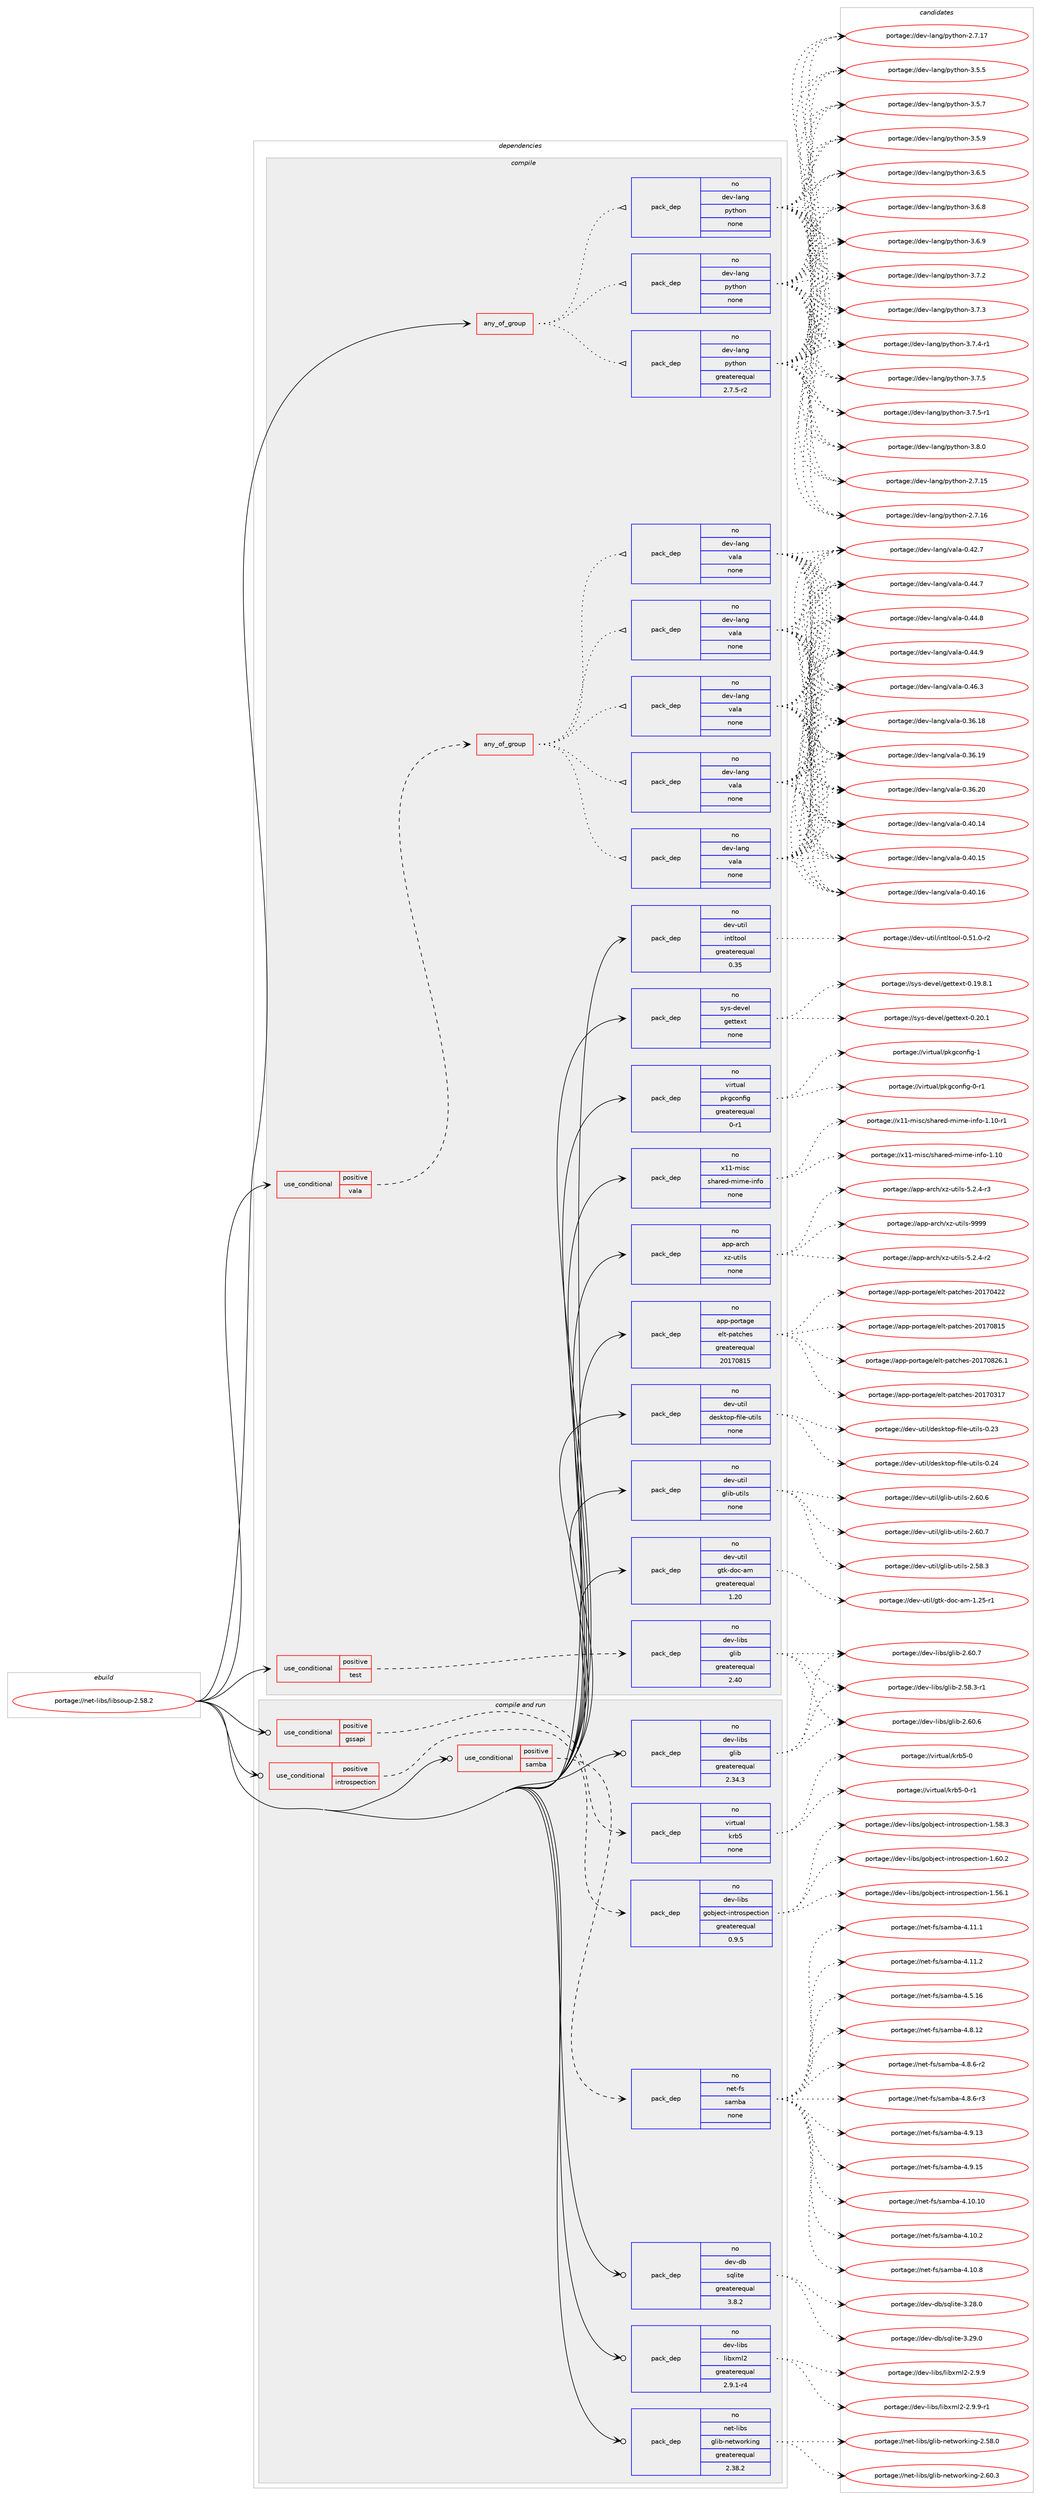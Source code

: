 digraph prolog {

# *************
# Graph options
# *************

newrank=true;
concentrate=true;
compound=true;
graph [rankdir=LR,fontname=Helvetica,fontsize=10,ranksep=1.5];#, ranksep=2.5, nodesep=0.2];
edge  [arrowhead=vee];
node  [fontname=Helvetica,fontsize=10];

# **********
# The ebuild
# **********

subgraph cluster_leftcol {
color=gray;
rank=same;
label=<<i>ebuild</i>>;
id [label="portage://net-libs/libsoup-2.58.2", color=red, width=4, href="../net-libs/libsoup-2.58.2.svg"];
}

# ****************
# The dependencies
# ****************

subgraph cluster_midcol {
color=gray;
label=<<i>dependencies</i>>;
subgraph cluster_compile {
fillcolor="#eeeeee";
style=filled;
label=<<i>compile</i>>;
subgraph any5829 {
dependency360147 [label=<<TABLE BORDER="0" CELLBORDER="1" CELLSPACING="0" CELLPADDING="4"><TR><TD CELLPADDING="10">any_of_group</TD></TR></TABLE>>, shape=none, color=red];subgraph pack264136 {
dependency360148 [label=<<TABLE BORDER="0" CELLBORDER="1" CELLSPACING="0" CELLPADDING="4" WIDTH="220"><TR><TD ROWSPAN="6" CELLPADDING="30">pack_dep</TD></TR><TR><TD WIDTH="110">no</TD></TR><TR><TD>dev-lang</TD></TR><TR><TD>python</TD></TR><TR><TD>none</TD></TR><TR><TD></TD></TR></TABLE>>, shape=none, color=blue];
}
dependency360147:e -> dependency360148:w [weight=20,style="dotted",arrowhead="oinv"];
subgraph pack264137 {
dependency360149 [label=<<TABLE BORDER="0" CELLBORDER="1" CELLSPACING="0" CELLPADDING="4" WIDTH="220"><TR><TD ROWSPAN="6" CELLPADDING="30">pack_dep</TD></TR><TR><TD WIDTH="110">no</TD></TR><TR><TD>dev-lang</TD></TR><TR><TD>python</TD></TR><TR><TD>none</TD></TR><TR><TD></TD></TR></TABLE>>, shape=none, color=blue];
}
dependency360147:e -> dependency360149:w [weight=20,style="dotted",arrowhead="oinv"];
subgraph pack264138 {
dependency360150 [label=<<TABLE BORDER="0" CELLBORDER="1" CELLSPACING="0" CELLPADDING="4" WIDTH="220"><TR><TD ROWSPAN="6" CELLPADDING="30">pack_dep</TD></TR><TR><TD WIDTH="110">no</TD></TR><TR><TD>dev-lang</TD></TR><TR><TD>python</TD></TR><TR><TD>greaterequal</TD></TR><TR><TD>2.7.5-r2</TD></TR></TABLE>>, shape=none, color=blue];
}
dependency360147:e -> dependency360150:w [weight=20,style="dotted",arrowhead="oinv"];
}
id:e -> dependency360147:w [weight=20,style="solid",arrowhead="vee"];
subgraph cond90030 {
dependency360151 [label=<<TABLE BORDER="0" CELLBORDER="1" CELLSPACING="0" CELLPADDING="4"><TR><TD ROWSPAN="3" CELLPADDING="10">use_conditional</TD></TR><TR><TD>positive</TD></TR><TR><TD>test</TD></TR></TABLE>>, shape=none, color=red];
subgraph pack264139 {
dependency360152 [label=<<TABLE BORDER="0" CELLBORDER="1" CELLSPACING="0" CELLPADDING="4" WIDTH="220"><TR><TD ROWSPAN="6" CELLPADDING="30">pack_dep</TD></TR><TR><TD WIDTH="110">no</TD></TR><TR><TD>dev-libs</TD></TR><TR><TD>glib</TD></TR><TR><TD>greaterequal</TD></TR><TR><TD>2.40</TD></TR></TABLE>>, shape=none, color=blue];
}
dependency360151:e -> dependency360152:w [weight=20,style="dashed",arrowhead="vee"];
}
id:e -> dependency360151:w [weight=20,style="solid",arrowhead="vee"];
subgraph cond90031 {
dependency360153 [label=<<TABLE BORDER="0" CELLBORDER="1" CELLSPACING="0" CELLPADDING="4"><TR><TD ROWSPAN="3" CELLPADDING="10">use_conditional</TD></TR><TR><TD>positive</TD></TR><TR><TD>vala</TD></TR></TABLE>>, shape=none, color=red];
subgraph any5830 {
dependency360154 [label=<<TABLE BORDER="0" CELLBORDER="1" CELLSPACING="0" CELLPADDING="4"><TR><TD CELLPADDING="10">any_of_group</TD></TR></TABLE>>, shape=none, color=red];subgraph pack264140 {
dependency360155 [label=<<TABLE BORDER="0" CELLBORDER="1" CELLSPACING="0" CELLPADDING="4" WIDTH="220"><TR><TD ROWSPAN="6" CELLPADDING="30">pack_dep</TD></TR><TR><TD WIDTH="110">no</TD></TR><TR><TD>dev-lang</TD></TR><TR><TD>vala</TD></TR><TR><TD>none</TD></TR><TR><TD></TD></TR></TABLE>>, shape=none, color=blue];
}
dependency360154:e -> dependency360155:w [weight=20,style="dotted",arrowhead="oinv"];
subgraph pack264141 {
dependency360156 [label=<<TABLE BORDER="0" CELLBORDER="1" CELLSPACING="0" CELLPADDING="4" WIDTH="220"><TR><TD ROWSPAN="6" CELLPADDING="30">pack_dep</TD></TR><TR><TD WIDTH="110">no</TD></TR><TR><TD>dev-lang</TD></TR><TR><TD>vala</TD></TR><TR><TD>none</TD></TR><TR><TD></TD></TR></TABLE>>, shape=none, color=blue];
}
dependency360154:e -> dependency360156:w [weight=20,style="dotted",arrowhead="oinv"];
subgraph pack264142 {
dependency360157 [label=<<TABLE BORDER="0" CELLBORDER="1" CELLSPACING="0" CELLPADDING="4" WIDTH="220"><TR><TD ROWSPAN="6" CELLPADDING="30">pack_dep</TD></TR><TR><TD WIDTH="110">no</TD></TR><TR><TD>dev-lang</TD></TR><TR><TD>vala</TD></TR><TR><TD>none</TD></TR><TR><TD></TD></TR></TABLE>>, shape=none, color=blue];
}
dependency360154:e -> dependency360157:w [weight=20,style="dotted",arrowhead="oinv"];
subgraph pack264143 {
dependency360158 [label=<<TABLE BORDER="0" CELLBORDER="1" CELLSPACING="0" CELLPADDING="4" WIDTH="220"><TR><TD ROWSPAN="6" CELLPADDING="30">pack_dep</TD></TR><TR><TD WIDTH="110">no</TD></TR><TR><TD>dev-lang</TD></TR><TR><TD>vala</TD></TR><TR><TD>none</TD></TR><TR><TD></TD></TR></TABLE>>, shape=none, color=blue];
}
dependency360154:e -> dependency360158:w [weight=20,style="dotted",arrowhead="oinv"];
subgraph pack264144 {
dependency360159 [label=<<TABLE BORDER="0" CELLBORDER="1" CELLSPACING="0" CELLPADDING="4" WIDTH="220"><TR><TD ROWSPAN="6" CELLPADDING="30">pack_dep</TD></TR><TR><TD WIDTH="110">no</TD></TR><TR><TD>dev-lang</TD></TR><TR><TD>vala</TD></TR><TR><TD>none</TD></TR><TR><TD></TD></TR></TABLE>>, shape=none, color=blue];
}
dependency360154:e -> dependency360159:w [weight=20,style="dotted",arrowhead="oinv"];
}
dependency360153:e -> dependency360154:w [weight=20,style="dashed",arrowhead="vee"];
}
id:e -> dependency360153:w [weight=20,style="solid",arrowhead="vee"];
subgraph pack264145 {
dependency360160 [label=<<TABLE BORDER="0" CELLBORDER="1" CELLSPACING="0" CELLPADDING="4" WIDTH="220"><TR><TD ROWSPAN="6" CELLPADDING="30">pack_dep</TD></TR><TR><TD WIDTH="110">no</TD></TR><TR><TD>app-arch</TD></TR><TR><TD>xz-utils</TD></TR><TR><TD>none</TD></TR><TR><TD></TD></TR></TABLE>>, shape=none, color=blue];
}
id:e -> dependency360160:w [weight=20,style="solid",arrowhead="vee"];
subgraph pack264146 {
dependency360161 [label=<<TABLE BORDER="0" CELLBORDER="1" CELLSPACING="0" CELLPADDING="4" WIDTH="220"><TR><TD ROWSPAN="6" CELLPADDING="30">pack_dep</TD></TR><TR><TD WIDTH="110">no</TD></TR><TR><TD>app-portage</TD></TR><TR><TD>elt-patches</TD></TR><TR><TD>greaterequal</TD></TR><TR><TD>20170815</TD></TR></TABLE>>, shape=none, color=blue];
}
id:e -> dependency360161:w [weight=20,style="solid",arrowhead="vee"];
subgraph pack264147 {
dependency360162 [label=<<TABLE BORDER="0" CELLBORDER="1" CELLSPACING="0" CELLPADDING="4" WIDTH="220"><TR><TD ROWSPAN="6" CELLPADDING="30">pack_dep</TD></TR><TR><TD WIDTH="110">no</TD></TR><TR><TD>dev-util</TD></TR><TR><TD>desktop-file-utils</TD></TR><TR><TD>none</TD></TR><TR><TD></TD></TR></TABLE>>, shape=none, color=blue];
}
id:e -> dependency360162:w [weight=20,style="solid",arrowhead="vee"];
subgraph pack264148 {
dependency360163 [label=<<TABLE BORDER="0" CELLBORDER="1" CELLSPACING="0" CELLPADDING="4" WIDTH="220"><TR><TD ROWSPAN="6" CELLPADDING="30">pack_dep</TD></TR><TR><TD WIDTH="110">no</TD></TR><TR><TD>dev-util</TD></TR><TR><TD>glib-utils</TD></TR><TR><TD>none</TD></TR><TR><TD></TD></TR></TABLE>>, shape=none, color=blue];
}
id:e -> dependency360163:w [weight=20,style="solid",arrowhead="vee"];
subgraph pack264149 {
dependency360164 [label=<<TABLE BORDER="0" CELLBORDER="1" CELLSPACING="0" CELLPADDING="4" WIDTH="220"><TR><TD ROWSPAN="6" CELLPADDING="30">pack_dep</TD></TR><TR><TD WIDTH="110">no</TD></TR><TR><TD>dev-util</TD></TR><TR><TD>gtk-doc-am</TD></TR><TR><TD>greaterequal</TD></TR><TR><TD>1.20</TD></TR></TABLE>>, shape=none, color=blue];
}
id:e -> dependency360164:w [weight=20,style="solid",arrowhead="vee"];
subgraph pack264150 {
dependency360165 [label=<<TABLE BORDER="0" CELLBORDER="1" CELLSPACING="0" CELLPADDING="4" WIDTH="220"><TR><TD ROWSPAN="6" CELLPADDING="30">pack_dep</TD></TR><TR><TD WIDTH="110">no</TD></TR><TR><TD>dev-util</TD></TR><TR><TD>intltool</TD></TR><TR><TD>greaterequal</TD></TR><TR><TD>0.35</TD></TR></TABLE>>, shape=none, color=blue];
}
id:e -> dependency360165:w [weight=20,style="solid",arrowhead="vee"];
subgraph pack264151 {
dependency360166 [label=<<TABLE BORDER="0" CELLBORDER="1" CELLSPACING="0" CELLPADDING="4" WIDTH="220"><TR><TD ROWSPAN="6" CELLPADDING="30">pack_dep</TD></TR><TR><TD WIDTH="110">no</TD></TR><TR><TD>sys-devel</TD></TR><TR><TD>gettext</TD></TR><TR><TD>none</TD></TR><TR><TD></TD></TR></TABLE>>, shape=none, color=blue];
}
id:e -> dependency360166:w [weight=20,style="solid",arrowhead="vee"];
subgraph pack264152 {
dependency360167 [label=<<TABLE BORDER="0" CELLBORDER="1" CELLSPACING="0" CELLPADDING="4" WIDTH="220"><TR><TD ROWSPAN="6" CELLPADDING="30">pack_dep</TD></TR><TR><TD WIDTH="110">no</TD></TR><TR><TD>virtual</TD></TR><TR><TD>pkgconfig</TD></TR><TR><TD>greaterequal</TD></TR><TR><TD>0-r1</TD></TR></TABLE>>, shape=none, color=blue];
}
id:e -> dependency360167:w [weight=20,style="solid",arrowhead="vee"];
subgraph pack264153 {
dependency360168 [label=<<TABLE BORDER="0" CELLBORDER="1" CELLSPACING="0" CELLPADDING="4" WIDTH="220"><TR><TD ROWSPAN="6" CELLPADDING="30">pack_dep</TD></TR><TR><TD WIDTH="110">no</TD></TR><TR><TD>x11-misc</TD></TR><TR><TD>shared-mime-info</TD></TR><TR><TD>none</TD></TR><TR><TD></TD></TR></TABLE>>, shape=none, color=blue];
}
id:e -> dependency360168:w [weight=20,style="solid",arrowhead="vee"];
}
subgraph cluster_compileandrun {
fillcolor="#eeeeee";
style=filled;
label=<<i>compile and run</i>>;
subgraph cond90032 {
dependency360169 [label=<<TABLE BORDER="0" CELLBORDER="1" CELLSPACING="0" CELLPADDING="4"><TR><TD ROWSPAN="3" CELLPADDING="10">use_conditional</TD></TR><TR><TD>positive</TD></TR><TR><TD>gssapi</TD></TR></TABLE>>, shape=none, color=red];
subgraph pack264154 {
dependency360170 [label=<<TABLE BORDER="0" CELLBORDER="1" CELLSPACING="0" CELLPADDING="4" WIDTH="220"><TR><TD ROWSPAN="6" CELLPADDING="30">pack_dep</TD></TR><TR><TD WIDTH="110">no</TD></TR><TR><TD>virtual</TD></TR><TR><TD>krb5</TD></TR><TR><TD>none</TD></TR><TR><TD></TD></TR></TABLE>>, shape=none, color=blue];
}
dependency360169:e -> dependency360170:w [weight=20,style="dashed",arrowhead="vee"];
}
id:e -> dependency360169:w [weight=20,style="solid",arrowhead="odotvee"];
subgraph cond90033 {
dependency360171 [label=<<TABLE BORDER="0" CELLBORDER="1" CELLSPACING="0" CELLPADDING="4"><TR><TD ROWSPAN="3" CELLPADDING="10">use_conditional</TD></TR><TR><TD>positive</TD></TR><TR><TD>introspection</TD></TR></TABLE>>, shape=none, color=red];
subgraph pack264155 {
dependency360172 [label=<<TABLE BORDER="0" CELLBORDER="1" CELLSPACING="0" CELLPADDING="4" WIDTH="220"><TR><TD ROWSPAN="6" CELLPADDING="30">pack_dep</TD></TR><TR><TD WIDTH="110">no</TD></TR><TR><TD>dev-libs</TD></TR><TR><TD>gobject-introspection</TD></TR><TR><TD>greaterequal</TD></TR><TR><TD>0.9.5</TD></TR></TABLE>>, shape=none, color=blue];
}
dependency360171:e -> dependency360172:w [weight=20,style="dashed",arrowhead="vee"];
}
id:e -> dependency360171:w [weight=20,style="solid",arrowhead="odotvee"];
subgraph cond90034 {
dependency360173 [label=<<TABLE BORDER="0" CELLBORDER="1" CELLSPACING="0" CELLPADDING="4"><TR><TD ROWSPAN="3" CELLPADDING="10">use_conditional</TD></TR><TR><TD>positive</TD></TR><TR><TD>samba</TD></TR></TABLE>>, shape=none, color=red];
subgraph pack264156 {
dependency360174 [label=<<TABLE BORDER="0" CELLBORDER="1" CELLSPACING="0" CELLPADDING="4" WIDTH="220"><TR><TD ROWSPAN="6" CELLPADDING="30">pack_dep</TD></TR><TR><TD WIDTH="110">no</TD></TR><TR><TD>net-fs</TD></TR><TR><TD>samba</TD></TR><TR><TD>none</TD></TR><TR><TD></TD></TR></TABLE>>, shape=none, color=blue];
}
dependency360173:e -> dependency360174:w [weight=20,style="dashed",arrowhead="vee"];
}
id:e -> dependency360173:w [weight=20,style="solid",arrowhead="odotvee"];
subgraph pack264157 {
dependency360175 [label=<<TABLE BORDER="0" CELLBORDER="1" CELLSPACING="0" CELLPADDING="4" WIDTH="220"><TR><TD ROWSPAN="6" CELLPADDING="30">pack_dep</TD></TR><TR><TD WIDTH="110">no</TD></TR><TR><TD>dev-db</TD></TR><TR><TD>sqlite</TD></TR><TR><TD>greaterequal</TD></TR><TR><TD>3.8.2</TD></TR></TABLE>>, shape=none, color=blue];
}
id:e -> dependency360175:w [weight=20,style="solid",arrowhead="odotvee"];
subgraph pack264158 {
dependency360176 [label=<<TABLE BORDER="0" CELLBORDER="1" CELLSPACING="0" CELLPADDING="4" WIDTH="220"><TR><TD ROWSPAN="6" CELLPADDING="30">pack_dep</TD></TR><TR><TD WIDTH="110">no</TD></TR><TR><TD>dev-libs</TD></TR><TR><TD>glib</TD></TR><TR><TD>greaterequal</TD></TR><TR><TD>2.34.3</TD></TR></TABLE>>, shape=none, color=blue];
}
id:e -> dependency360176:w [weight=20,style="solid",arrowhead="odotvee"];
subgraph pack264159 {
dependency360177 [label=<<TABLE BORDER="0" CELLBORDER="1" CELLSPACING="0" CELLPADDING="4" WIDTH="220"><TR><TD ROWSPAN="6" CELLPADDING="30">pack_dep</TD></TR><TR><TD WIDTH="110">no</TD></TR><TR><TD>dev-libs</TD></TR><TR><TD>libxml2</TD></TR><TR><TD>greaterequal</TD></TR><TR><TD>2.9.1-r4</TD></TR></TABLE>>, shape=none, color=blue];
}
id:e -> dependency360177:w [weight=20,style="solid",arrowhead="odotvee"];
subgraph pack264160 {
dependency360178 [label=<<TABLE BORDER="0" CELLBORDER="1" CELLSPACING="0" CELLPADDING="4" WIDTH="220"><TR><TD ROWSPAN="6" CELLPADDING="30">pack_dep</TD></TR><TR><TD WIDTH="110">no</TD></TR><TR><TD>net-libs</TD></TR><TR><TD>glib-networking</TD></TR><TR><TD>greaterequal</TD></TR><TR><TD>2.38.2</TD></TR></TABLE>>, shape=none, color=blue];
}
id:e -> dependency360178:w [weight=20,style="solid",arrowhead="odotvee"];
}
subgraph cluster_run {
fillcolor="#eeeeee";
style=filled;
label=<<i>run</i>>;
}
}

# **************
# The candidates
# **************

subgraph cluster_choices {
rank=same;
color=gray;
label=<<i>candidates</i>>;

subgraph choice264136 {
color=black;
nodesep=1;
choiceportage10010111845108971101034711212111610411111045504655464953 [label="portage://dev-lang/python-2.7.15", color=red, width=4,href="../dev-lang/python-2.7.15.svg"];
choiceportage10010111845108971101034711212111610411111045504655464954 [label="portage://dev-lang/python-2.7.16", color=red, width=4,href="../dev-lang/python-2.7.16.svg"];
choiceportage10010111845108971101034711212111610411111045504655464955 [label="portage://dev-lang/python-2.7.17", color=red, width=4,href="../dev-lang/python-2.7.17.svg"];
choiceportage100101118451089711010347112121116104111110455146534653 [label="portage://dev-lang/python-3.5.5", color=red, width=4,href="../dev-lang/python-3.5.5.svg"];
choiceportage100101118451089711010347112121116104111110455146534655 [label="portage://dev-lang/python-3.5.7", color=red, width=4,href="../dev-lang/python-3.5.7.svg"];
choiceportage100101118451089711010347112121116104111110455146534657 [label="portage://dev-lang/python-3.5.9", color=red, width=4,href="../dev-lang/python-3.5.9.svg"];
choiceportage100101118451089711010347112121116104111110455146544653 [label="portage://dev-lang/python-3.6.5", color=red, width=4,href="../dev-lang/python-3.6.5.svg"];
choiceportage100101118451089711010347112121116104111110455146544656 [label="portage://dev-lang/python-3.6.8", color=red, width=4,href="../dev-lang/python-3.6.8.svg"];
choiceportage100101118451089711010347112121116104111110455146544657 [label="portage://dev-lang/python-3.6.9", color=red, width=4,href="../dev-lang/python-3.6.9.svg"];
choiceportage100101118451089711010347112121116104111110455146554650 [label="portage://dev-lang/python-3.7.2", color=red, width=4,href="../dev-lang/python-3.7.2.svg"];
choiceportage100101118451089711010347112121116104111110455146554651 [label="portage://dev-lang/python-3.7.3", color=red, width=4,href="../dev-lang/python-3.7.3.svg"];
choiceportage1001011184510897110103471121211161041111104551465546524511449 [label="portage://dev-lang/python-3.7.4-r1", color=red, width=4,href="../dev-lang/python-3.7.4-r1.svg"];
choiceportage100101118451089711010347112121116104111110455146554653 [label="portage://dev-lang/python-3.7.5", color=red, width=4,href="../dev-lang/python-3.7.5.svg"];
choiceportage1001011184510897110103471121211161041111104551465546534511449 [label="portage://dev-lang/python-3.7.5-r1", color=red, width=4,href="../dev-lang/python-3.7.5-r1.svg"];
choiceportage100101118451089711010347112121116104111110455146564648 [label="portage://dev-lang/python-3.8.0", color=red, width=4,href="../dev-lang/python-3.8.0.svg"];
dependency360148:e -> choiceportage10010111845108971101034711212111610411111045504655464953:w [style=dotted,weight="100"];
dependency360148:e -> choiceportage10010111845108971101034711212111610411111045504655464954:w [style=dotted,weight="100"];
dependency360148:e -> choiceportage10010111845108971101034711212111610411111045504655464955:w [style=dotted,weight="100"];
dependency360148:e -> choiceportage100101118451089711010347112121116104111110455146534653:w [style=dotted,weight="100"];
dependency360148:e -> choiceportage100101118451089711010347112121116104111110455146534655:w [style=dotted,weight="100"];
dependency360148:e -> choiceportage100101118451089711010347112121116104111110455146534657:w [style=dotted,weight="100"];
dependency360148:e -> choiceportage100101118451089711010347112121116104111110455146544653:w [style=dotted,weight="100"];
dependency360148:e -> choiceportage100101118451089711010347112121116104111110455146544656:w [style=dotted,weight="100"];
dependency360148:e -> choiceportage100101118451089711010347112121116104111110455146544657:w [style=dotted,weight="100"];
dependency360148:e -> choiceportage100101118451089711010347112121116104111110455146554650:w [style=dotted,weight="100"];
dependency360148:e -> choiceportage100101118451089711010347112121116104111110455146554651:w [style=dotted,weight="100"];
dependency360148:e -> choiceportage1001011184510897110103471121211161041111104551465546524511449:w [style=dotted,weight="100"];
dependency360148:e -> choiceportage100101118451089711010347112121116104111110455146554653:w [style=dotted,weight="100"];
dependency360148:e -> choiceportage1001011184510897110103471121211161041111104551465546534511449:w [style=dotted,weight="100"];
dependency360148:e -> choiceportage100101118451089711010347112121116104111110455146564648:w [style=dotted,weight="100"];
}
subgraph choice264137 {
color=black;
nodesep=1;
choiceportage10010111845108971101034711212111610411111045504655464953 [label="portage://dev-lang/python-2.7.15", color=red, width=4,href="../dev-lang/python-2.7.15.svg"];
choiceportage10010111845108971101034711212111610411111045504655464954 [label="portage://dev-lang/python-2.7.16", color=red, width=4,href="../dev-lang/python-2.7.16.svg"];
choiceportage10010111845108971101034711212111610411111045504655464955 [label="portage://dev-lang/python-2.7.17", color=red, width=4,href="../dev-lang/python-2.7.17.svg"];
choiceportage100101118451089711010347112121116104111110455146534653 [label="portage://dev-lang/python-3.5.5", color=red, width=4,href="../dev-lang/python-3.5.5.svg"];
choiceportage100101118451089711010347112121116104111110455146534655 [label="portage://dev-lang/python-3.5.7", color=red, width=4,href="../dev-lang/python-3.5.7.svg"];
choiceportage100101118451089711010347112121116104111110455146534657 [label="portage://dev-lang/python-3.5.9", color=red, width=4,href="../dev-lang/python-3.5.9.svg"];
choiceportage100101118451089711010347112121116104111110455146544653 [label="portage://dev-lang/python-3.6.5", color=red, width=4,href="../dev-lang/python-3.6.5.svg"];
choiceportage100101118451089711010347112121116104111110455146544656 [label="portage://dev-lang/python-3.6.8", color=red, width=4,href="../dev-lang/python-3.6.8.svg"];
choiceportage100101118451089711010347112121116104111110455146544657 [label="portage://dev-lang/python-3.6.9", color=red, width=4,href="../dev-lang/python-3.6.9.svg"];
choiceportage100101118451089711010347112121116104111110455146554650 [label="portage://dev-lang/python-3.7.2", color=red, width=4,href="../dev-lang/python-3.7.2.svg"];
choiceportage100101118451089711010347112121116104111110455146554651 [label="portage://dev-lang/python-3.7.3", color=red, width=4,href="../dev-lang/python-3.7.3.svg"];
choiceportage1001011184510897110103471121211161041111104551465546524511449 [label="portage://dev-lang/python-3.7.4-r1", color=red, width=4,href="../dev-lang/python-3.7.4-r1.svg"];
choiceportage100101118451089711010347112121116104111110455146554653 [label="portage://dev-lang/python-3.7.5", color=red, width=4,href="../dev-lang/python-3.7.5.svg"];
choiceportage1001011184510897110103471121211161041111104551465546534511449 [label="portage://dev-lang/python-3.7.5-r1", color=red, width=4,href="../dev-lang/python-3.7.5-r1.svg"];
choiceportage100101118451089711010347112121116104111110455146564648 [label="portage://dev-lang/python-3.8.0", color=red, width=4,href="../dev-lang/python-3.8.0.svg"];
dependency360149:e -> choiceportage10010111845108971101034711212111610411111045504655464953:w [style=dotted,weight="100"];
dependency360149:e -> choiceportage10010111845108971101034711212111610411111045504655464954:w [style=dotted,weight="100"];
dependency360149:e -> choiceportage10010111845108971101034711212111610411111045504655464955:w [style=dotted,weight="100"];
dependency360149:e -> choiceportage100101118451089711010347112121116104111110455146534653:w [style=dotted,weight="100"];
dependency360149:e -> choiceportage100101118451089711010347112121116104111110455146534655:w [style=dotted,weight="100"];
dependency360149:e -> choiceportage100101118451089711010347112121116104111110455146534657:w [style=dotted,weight="100"];
dependency360149:e -> choiceportage100101118451089711010347112121116104111110455146544653:w [style=dotted,weight="100"];
dependency360149:e -> choiceportage100101118451089711010347112121116104111110455146544656:w [style=dotted,weight="100"];
dependency360149:e -> choiceportage100101118451089711010347112121116104111110455146544657:w [style=dotted,weight="100"];
dependency360149:e -> choiceportage100101118451089711010347112121116104111110455146554650:w [style=dotted,weight="100"];
dependency360149:e -> choiceportage100101118451089711010347112121116104111110455146554651:w [style=dotted,weight="100"];
dependency360149:e -> choiceportage1001011184510897110103471121211161041111104551465546524511449:w [style=dotted,weight="100"];
dependency360149:e -> choiceportage100101118451089711010347112121116104111110455146554653:w [style=dotted,weight="100"];
dependency360149:e -> choiceportage1001011184510897110103471121211161041111104551465546534511449:w [style=dotted,weight="100"];
dependency360149:e -> choiceportage100101118451089711010347112121116104111110455146564648:w [style=dotted,weight="100"];
}
subgraph choice264138 {
color=black;
nodesep=1;
choiceportage10010111845108971101034711212111610411111045504655464953 [label="portage://dev-lang/python-2.7.15", color=red, width=4,href="../dev-lang/python-2.7.15.svg"];
choiceportage10010111845108971101034711212111610411111045504655464954 [label="portage://dev-lang/python-2.7.16", color=red, width=4,href="../dev-lang/python-2.7.16.svg"];
choiceportage10010111845108971101034711212111610411111045504655464955 [label="portage://dev-lang/python-2.7.17", color=red, width=4,href="../dev-lang/python-2.7.17.svg"];
choiceportage100101118451089711010347112121116104111110455146534653 [label="portage://dev-lang/python-3.5.5", color=red, width=4,href="../dev-lang/python-3.5.5.svg"];
choiceportage100101118451089711010347112121116104111110455146534655 [label="portage://dev-lang/python-3.5.7", color=red, width=4,href="../dev-lang/python-3.5.7.svg"];
choiceportage100101118451089711010347112121116104111110455146534657 [label="portage://dev-lang/python-3.5.9", color=red, width=4,href="../dev-lang/python-3.5.9.svg"];
choiceportage100101118451089711010347112121116104111110455146544653 [label="portage://dev-lang/python-3.6.5", color=red, width=4,href="../dev-lang/python-3.6.5.svg"];
choiceportage100101118451089711010347112121116104111110455146544656 [label="portage://dev-lang/python-3.6.8", color=red, width=4,href="../dev-lang/python-3.6.8.svg"];
choiceportage100101118451089711010347112121116104111110455146544657 [label="portage://dev-lang/python-3.6.9", color=red, width=4,href="../dev-lang/python-3.6.9.svg"];
choiceportage100101118451089711010347112121116104111110455146554650 [label="portage://dev-lang/python-3.7.2", color=red, width=4,href="../dev-lang/python-3.7.2.svg"];
choiceportage100101118451089711010347112121116104111110455146554651 [label="portage://dev-lang/python-3.7.3", color=red, width=4,href="../dev-lang/python-3.7.3.svg"];
choiceportage1001011184510897110103471121211161041111104551465546524511449 [label="portage://dev-lang/python-3.7.4-r1", color=red, width=4,href="../dev-lang/python-3.7.4-r1.svg"];
choiceportage100101118451089711010347112121116104111110455146554653 [label="portage://dev-lang/python-3.7.5", color=red, width=4,href="../dev-lang/python-3.7.5.svg"];
choiceportage1001011184510897110103471121211161041111104551465546534511449 [label="portage://dev-lang/python-3.7.5-r1", color=red, width=4,href="../dev-lang/python-3.7.5-r1.svg"];
choiceportage100101118451089711010347112121116104111110455146564648 [label="portage://dev-lang/python-3.8.0", color=red, width=4,href="../dev-lang/python-3.8.0.svg"];
dependency360150:e -> choiceportage10010111845108971101034711212111610411111045504655464953:w [style=dotted,weight="100"];
dependency360150:e -> choiceportage10010111845108971101034711212111610411111045504655464954:w [style=dotted,weight="100"];
dependency360150:e -> choiceportage10010111845108971101034711212111610411111045504655464955:w [style=dotted,weight="100"];
dependency360150:e -> choiceportage100101118451089711010347112121116104111110455146534653:w [style=dotted,weight="100"];
dependency360150:e -> choiceportage100101118451089711010347112121116104111110455146534655:w [style=dotted,weight="100"];
dependency360150:e -> choiceportage100101118451089711010347112121116104111110455146534657:w [style=dotted,weight="100"];
dependency360150:e -> choiceportage100101118451089711010347112121116104111110455146544653:w [style=dotted,weight="100"];
dependency360150:e -> choiceportage100101118451089711010347112121116104111110455146544656:w [style=dotted,weight="100"];
dependency360150:e -> choiceportage100101118451089711010347112121116104111110455146544657:w [style=dotted,weight="100"];
dependency360150:e -> choiceportage100101118451089711010347112121116104111110455146554650:w [style=dotted,weight="100"];
dependency360150:e -> choiceportage100101118451089711010347112121116104111110455146554651:w [style=dotted,weight="100"];
dependency360150:e -> choiceportage1001011184510897110103471121211161041111104551465546524511449:w [style=dotted,weight="100"];
dependency360150:e -> choiceportage100101118451089711010347112121116104111110455146554653:w [style=dotted,weight="100"];
dependency360150:e -> choiceportage1001011184510897110103471121211161041111104551465546534511449:w [style=dotted,weight="100"];
dependency360150:e -> choiceportage100101118451089711010347112121116104111110455146564648:w [style=dotted,weight="100"];
}
subgraph choice264139 {
color=black;
nodesep=1;
choiceportage10010111845108105981154710310810598455046535646514511449 [label="portage://dev-libs/glib-2.58.3-r1", color=red, width=4,href="../dev-libs/glib-2.58.3-r1.svg"];
choiceportage1001011184510810598115471031081059845504654484654 [label="portage://dev-libs/glib-2.60.6", color=red, width=4,href="../dev-libs/glib-2.60.6.svg"];
choiceportage1001011184510810598115471031081059845504654484655 [label="portage://dev-libs/glib-2.60.7", color=red, width=4,href="../dev-libs/glib-2.60.7.svg"];
dependency360152:e -> choiceportage10010111845108105981154710310810598455046535646514511449:w [style=dotted,weight="100"];
dependency360152:e -> choiceportage1001011184510810598115471031081059845504654484654:w [style=dotted,weight="100"];
dependency360152:e -> choiceportage1001011184510810598115471031081059845504654484655:w [style=dotted,weight="100"];
}
subgraph choice264140 {
color=black;
nodesep=1;
choiceportage10010111845108971101034711897108974548465154464956 [label="portage://dev-lang/vala-0.36.18", color=red, width=4,href="../dev-lang/vala-0.36.18.svg"];
choiceportage10010111845108971101034711897108974548465154464957 [label="portage://dev-lang/vala-0.36.19", color=red, width=4,href="../dev-lang/vala-0.36.19.svg"];
choiceportage10010111845108971101034711897108974548465154465048 [label="portage://dev-lang/vala-0.36.20", color=red, width=4,href="../dev-lang/vala-0.36.20.svg"];
choiceportage10010111845108971101034711897108974548465248464952 [label="portage://dev-lang/vala-0.40.14", color=red, width=4,href="../dev-lang/vala-0.40.14.svg"];
choiceportage10010111845108971101034711897108974548465248464953 [label="portage://dev-lang/vala-0.40.15", color=red, width=4,href="../dev-lang/vala-0.40.15.svg"];
choiceportage10010111845108971101034711897108974548465248464954 [label="portage://dev-lang/vala-0.40.16", color=red, width=4,href="../dev-lang/vala-0.40.16.svg"];
choiceportage100101118451089711010347118971089745484652504655 [label="portage://dev-lang/vala-0.42.7", color=red, width=4,href="../dev-lang/vala-0.42.7.svg"];
choiceportage100101118451089711010347118971089745484652524655 [label="portage://dev-lang/vala-0.44.7", color=red, width=4,href="../dev-lang/vala-0.44.7.svg"];
choiceportage100101118451089711010347118971089745484652524656 [label="portage://dev-lang/vala-0.44.8", color=red, width=4,href="../dev-lang/vala-0.44.8.svg"];
choiceportage100101118451089711010347118971089745484652524657 [label="portage://dev-lang/vala-0.44.9", color=red, width=4,href="../dev-lang/vala-0.44.9.svg"];
choiceportage100101118451089711010347118971089745484652544651 [label="portage://dev-lang/vala-0.46.3", color=red, width=4,href="../dev-lang/vala-0.46.3.svg"];
dependency360155:e -> choiceportage10010111845108971101034711897108974548465154464956:w [style=dotted,weight="100"];
dependency360155:e -> choiceportage10010111845108971101034711897108974548465154464957:w [style=dotted,weight="100"];
dependency360155:e -> choiceportage10010111845108971101034711897108974548465154465048:w [style=dotted,weight="100"];
dependency360155:e -> choiceportage10010111845108971101034711897108974548465248464952:w [style=dotted,weight="100"];
dependency360155:e -> choiceportage10010111845108971101034711897108974548465248464953:w [style=dotted,weight="100"];
dependency360155:e -> choiceportage10010111845108971101034711897108974548465248464954:w [style=dotted,weight="100"];
dependency360155:e -> choiceportage100101118451089711010347118971089745484652504655:w [style=dotted,weight="100"];
dependency360155:e -> choiceportage100101118451089711010347118971089745484652524655:w [style=dotted,weight="100"];
dependency360155:e -> choiceportage100101118451089711010347118971089745484652524656:w [style=dotted,weight="100"];
dependency360155:e -> choiceportage100101118451089711010347118971089745484652524657:w [style=dotted,weight="100"];
dependency360155:e -> choiceportage100101118451089711010347118971089745484652544651:w [style=dotted,weight="100"];
}
subgraph choice264141 {
color=black;
nodesep=1;
choiceportage10010111845108971101034711897108974548465154464956 [label="portage://dev-lang/vala-0.36.18", color=red, width=4,href="../dev-lang/vala-0.36.18.svg"];
choiceportage10010111845108971101034711897108974548465154464957 [label="portage://dev-lang/vala-0.36.19", color=red, width=4,href="../dev-lang/vala-0.36.19.svg"];
choiceportage10010111845108971101034711897108974548465154465048 [label="portage://dev-lang/vala-0.36.20", color=red, width=4,href="../dev-lang/vala-0.36.20.svg"];
choiceportage10010111845108971101034711897108974548465248464952 [label="portage://dev-lang/vala-0.40.14", color=red, width=4,href="../dev-lang/vala-0.40.14.svg"];
choiceportage10010111845108971101034711897108974548465248464953 [label="portage://dev-lang/vala-0.40.15", color=red, width=4,href="../dev-lang/vala-0.40.15.svg"];
choiceportage10010111845108971101034711897108974548465248464954 [label="portage://dev-lang/vala-0.40.16", color=red, width=4,href="../dev-lang/vala-0.40.16.svg"];
choiceportage100101118451089711010347118971089745484652504655 [label="portage://dev-lang/vala-0.42.7", color=red, width=4,href="../dev-lang/vala-0.42.7.svg"];
choiceportage100101118451089711010347118971089745484652524655 [label="portage://dev-lang/vala-0.44.7", color=red, width=4,href="../dev-lang/vala-0.44.7.svg"];
choiceportage100101118451089711010347118971089745484652524656 [label="portage://dev-lang/vala-0.44.8", color=red, width=4,href="../dev-lang/vala-0.44.8.svg"];
choiceportage100101118451089711010347118971089745484652524657 [label="portage://dev-lang/vala-0.44.9", color=red, width=4,href="../dev-lang/vala-0.44.9.svg"];
choiceportage100101118451089711010347118971089745484652544651 [label="portage://dev-lang/vala-0.46.3", color=red, width=4,href="../dev-lang/vala-0.46.3.svg"];
dependency360156:e -> choiceportage10010111845108971101034711897108974548465154464956:w [style=dotted,weight="100"];
dependency360156:e -> choiceportage10010111845108971101034711897108974548465154464957:w [style=dotted,weight="100"];
dependency360156:e -> choiceportage10010111845108971101034711897108974548465154465048:w [style=dotted,weight="100"];
dependency360156:e -> choiceportage10010111845108971101034711897108974548465248464952:w [style=dotted,weight="100"];
dependency360156:e -> choiceportage10010111845108971101034711897108974548465248464953:w [style=dotted,weight="100"];
dependency360156:e -> choiceportage10010111845108971101034711897108974548465248464954:w [style=dotted,weight="100"];
dependency360156:e -> choiceportage100101118451089711010347118971089745484652504655:w [style=dotted,weight="100"];
dependency360156:e -> choiceportage100101118451089711010347118971089745484652524655:w [style=dotted,weight="100"];
dependency360156:e -> choiceportage100101118451089711010347118971089745484652524656:w [style=dotted,weight="100"];
dependency360156:e -> choiceportage100101118451089711010347118971089745484652524657:w [style=dotted,weight="100"];
dependency360156:e -> choiceportage100101118451089711010347118971089745484652544651:w [style=dotted,weight="100"];
}
subgraph choice264142 {
color=black;
nodesep=1;
choiceportage10010111845108971101034711897108974548465154464956 [label="portage://dev-lang/vala-0.36.18", color=red, width=4,href="../dev-lang/vala-0.36.18.svg"];
choiceportage10010111845108971101034711897108974548465154464957 [label="portage://dev-lang/vala-0.36.19", color=red, width=4,href="../dev-lang/vala-0.36.19.svg"];
choiceportage10010111845108971101034711897108974548465154465048 [label="portage://dev-lang/vala-0.36.20", color=red, width=4,href="../dev-lang/vala-0.36.20.svg"];
choiceportage10010111845108971101034711897108974548465248464952 [label="portage://dev-lang/vala-0.40.14", color=red, width=4,href="../dev-lang/vala-0.40.14.svg"];
choiceportage10010111845108971101034711897108974548465248464953 [label="portage://dev-lang/vala-0.40.15", color=red, width=4,href="../dev-lang/vala-0.40.15.svg"];
choiceportage10010111845108971101034711897108974548465248464954 [label="portage://dev-lang/vala-0.40.16", color=red, width=4,href="../dev-lang/vala-0.40.16.svg"];
choiceportage100101118451089711010347118971089745484652504655 [label="portage://dev-lang/vala-0.42.7", color=red, width=4,href="../dev-lang/vala-0.42.7.svg"];
choiceportage100101118451089711010347118971089745484652524655 [label="portage://dev-lang/vala-0.44.7", color=red, width=4,href="../dev-lang/vala-0.44.7.svg"];
choiceportage100101118451089711010347118971089745484652524656 [label="portage://dev-lang/vala-0.44.8", color=red, width=4,href="../dev-lang/vala-0.44.8.svg"];
choiceportage100101118451089711010347118971089745484652524657 [label="portage://dev-lang/vala-0.44.9", color=red, width=4,href="../dev-lang/vala-0.44.9.svg"];
choiceportage100101118451089711010347118971089745484652544651 [label="portage://dev-lang/vala-0.46.3", color=red, width=4,href="../dev-lang/vala-0.46.3.svg"];
dependency360157:e -> choiceportage10010111845108971101034711897108974548465154464956:w [style=dotted,weight="100"];
dependency360157:e -> choiceportage10010111845108971101034711897108974548465154464957:w [style=dotted,weight="100"];
dependency360157:e -> choiceportage10010111845108971101034711897108974548465154465048:w [style=dotted,weight="100"];
dependency360157:e -> choiceportage10010111845108971101034711897108974548465248464952:w [style=dotted,weight="100"];
dependency360157:e -> choiceportage10010111845108971101034711897108974548465248464953:w [style=dotted,weight="100"];
dependency360157:e -> choiceportage10010111845108971101034711897108974548465248464954:w [style=dotted,weight="100"];
dependency360157:e -> choiceportage100101118451089711010347118971089745484652504655:w [style=dotted,weight="100"];
dependency360157:e -> choiceportage100101118451089711010347118971089745484652524655:w [style=dotted,weight="100"];
dependency360157:e -> choiceportage100101118451089711010347118971089745484652524656:w [style=dotted,weight="100"];
dependency360157:e -> choiceportage100101118451089711010347118971089745484652524657:w [style=dotted,weight="100"];
dependency360157:e -> choiceportage100101118451089711010347118971089745484652544651:w [style=dotted,weight="100"];
}
subgraph choice264143 {
color=black;
nodesep=1;
choiceportage10010111845108971101034711897108974548465154464956 [label="portage://dev-lang/vala-0.36.18", color=red, width=4,href="../dev-lang/vala-0.36.18.svg"];
choiceportage10010111845108971101034711897108974548465154464957 [label="portage://dev-lang/vala-0.36.19", color=red, width=4,href="../dev-lang/vala-0.36.19.svg"];
choiceportage10010111845108971101034711897108974548465154465048 [label="portage://dev-lang/vala-0.36.20", color=red, width=4,href="../dev-lang/vala-0.36.20.svg"];
choiceportage10010111845108971101034711897108974548465248464952 [label="portage://dev-lang/vala-0.40.14", color=red, width=4,href="../dev-lang/vala-0.40.14.svg"];
choiceportage10010111845108971101034711897108974548465248464953 [label="portage://dev-lang/vala-0.40.15", color=red, width=4,href="../dev-lang/vala-0.40.15.svg"];
choiceportage10010111845108971101034711897108974548465248464954 [label="portage://dev-lang/vala-0.40.16", color=red, width=4,href="../dev-lang/vala-0.40.16.svg"];
choiceportage100101118451089711010347118971089745484652504655 [label="portage://dev-lang/vala-0.42.7", color=red, width=4,href="../dev-lang/vala-0.42.7.svg"];
choiceportage100101118451089711010347118971089745484652524655 [label="portage://dev-lang/vala-0.44.7", color=red, width=4,href="../dev-lang/vala-0.44.7.svg"];
choiceportage100101118451089711010347118971089745484652524656 [label="portage://dev-lang/vala-0.44.8", color=red, width=4,href="../dev-lang/vala-0.44.8.svg"];
choiceportage100101118451089711010347118971089745484652524657 [label="portage://dev-lang/vala-0.44.9", color=red, width=4,href="../dev-lang/vala-0.44.9.svg"];
choiceportage100101118451089711010347118971089745484652544651 [label="portage://dev-lang/vala-0.46.3", color=red, width=4,href="../dev-lang/vala-0.46.3.svg"];
dependency360158:e -> choiceportage10010111845108971101034711897108974548465154464956:w [style=dotted,weight="100"];
dependency360158:e -> choiceportage10010111845108971101034711897108974548465154464957:w [style=dotted,weight="100"];
dependency360158:e -> choiceportage10010111845108971101034711897108974548465154465048:w [style=dotted,weight="100"];
dependency360158:e -> choiceportage10010111845108971101034711897108974548465248464952:w [style=dotted,weight="100"];
dependency360158:e -> choiceportage10010111845108971101034711897108974548465248464953:w [style=dotted,weight="100"];
dependency360158:e -> choiceportage10010111845108971101034711897108974548465248464954:w [style=dotted,weight="100"];
dependency360158:e -> choiceportage100101118451089711010347118971089745484652504655:w [style=dotted,weight="100"];
dependency360158:e -> choiceportage100101118451089711010347118971089745484652524655:w [style=dotted,weight="100"];
dependency360158:e -> choiceportage100101118451089711010347118971089745484652524656:w [style=dotted,weight="100"];
dependency360158:e -> choiceportage100101118451089711010347118971089745484652524657:w [style=dotted,weight="100"];
dependency360158:e -> choiceportage100101118451089711010347118971089745484652544651:w [style=dotted,weight="100"];
}
subgraph choice264144 {
color=black;
nodesep=1;
choiceportage10010111845108971101034711897108974548465154464956 [label="portage://dev-lang/vala-0.36.18", color=red, width=4,href="../dev-lang/vala-0.36.18.svg"];
choiceportage10010111845108971101034711897108974548465154464957 [label="portage://dev-lang/vala-0.36.19", color=red, width=4,href="../dev-lang/vala-0.36.19.svg"];
choiceportage10010111845108971101034711897108974548465154465048 [label="portage://dev-lang/vala-0.36.20", color=red, width=4,href="../dev-lang/vala-0.36.20.svg"];
choiceportage10010111845108971101034711897108974548465248464952 [label="portage://dev-lang/vala-0.40.14", color=red, width=4,href="../dev-lang/vala-0.40.14.svg"];
choiceportage10010111845108971101034711897108974548465248464953 [label="portage://dev-lang/vala-0.40.15", color=red, width=4,href="../dev-lang/vala-0.40.15.svg"];
choiceportage10010111845108971101034711897108974548465248464954 [label="portage://dev-lang/vala-0.40.16", color=red, width=4,href="../dev-lang/vala-0.40.16.svg"];
choiceportage100101118451089711010347118971089745484652504655 [label="portage://dev-lang/vala-0.42.7", color=red, width=4,href="../dev-lang/vala-0.42.7.svg"];
choiceportage100101118451089711010347118971089745484652524655 [label="portage://dev-lang/vala-0.44.7", color=red, width=4,href="../dev-lang/vala-0.44.7.svg"];
choiceportage100101118451089711010347118971089745484652524656 [label="portage://dev-lang/vala-0.44.8", color=red, width=4,href="../dev-lang/vala-0.44.8.svg"];
choiceportage100101118451089711010347118971089745484652524657 [label="portage://dev-lang/vala-0.44.9", color=red, width=4,href="../dev-lang/vala-0.44.9.svg"];
choiceportage100101118451089711010347118971089745484652544651 [label="portage://dev-lang/vala-0.46.3", color=red, width=4,href="../dev-lang/vala-0.46.3.svg"];
dependency360159:e -> choiceportage10010111845108971101034711897108974548465154464956:w [style=dotted,weight="100"];
dependency360159:e -> choiceportage10010111845108971101034711897108974548465154464957:w [style=dotted,weight="100"];
dependency360159:e -> choiceportage10010111845108971101034711897108974548465154465048:w [style=dotted,weight="100"];
dependency360159:e -> choiceportage10010111845108971101034711897108974548465248464952:w [style=dotted,weight="100"];
dependency360159:e -> choiceportage10010111845108971101034711897108974548465248464953:w [style=dotted,weight="100"];
dependency360159:e -> choiceportage10010111845108971101034711897108974548465248464954:w [style=dotted,weight="100"];
dependency360159:e -> choiceportage100101118451089711010347118971089745484652504655:w [style=dotted,weight="100"];
dependency360159:e -> choiceportage100101118451089711010347118971089745484652524655:w [style=dotted,weight="100"];
dependency360159:e -> choiceportage100101118451089711010347118971089745484652524656:w [style=dotted,weight="100"];
dependency360159:e -> choiceportage100101118451089711010347118971089745484652524657:w [style=dotted,weight="100"];
dependency360159:e -> choiceportage100101118451089711010347118971089745484652544651:w [style=dotted,weight="100"];
}
subgraph choice264145 {
color=black;
nodesep=1;
choiceportage9711211245971149910447120122451171161051081154553465046524511450 [label="portage://app-arch/xz-utils-5.2.4-r2", color=red, width=4,href="../app-arch/xz-utils-5.2.4-r2.svg"];
choiceportage9711211245971149910447120122451171161051081154553465046524511451 [label="portage://app-arch/xz-utils-5.2.4-r3", color=red, width=4,href="../app-arch/xz-utils-5.2.4-r3.svg"];
choiceportage9711211245971149910447120122451171161051081154557575757 [label="portage://app-arch/xz-utils-9999", color=red, width=4,href="../app-arch/xz-utils-9999.svg"];
dependency360160:e -> choiceportage9711211245971149910447120122451171161051081154553465046524511450:w [style=dotted,weight="100"];
dependency360160:e -> choiceportage9711211245971149910447120122451171161051081154553465046524511451:w [style=dotted,weight="100"];
dependency360160:e -> choiceportage9711211245971149910447120122451171161051081154557575757:w [style=dotted,weight="100"];
}
subgraph choice264146 {
color=black;
nodesep=1;
choiceportage97112112451121111141169710310147101108116451129711699104101115455048495548514955 [label="portage://app-portage/elt-patches-20170317", color=red, width=4,href="../app-portage/elt-patches-20170317.svg"];
choiceportage97112112451121111141169710310147101108116451129711699104101115455048495548525050 [label="portage://app-portage/elt-patches-20170422", color=red, width=4,href="../app-portage/elt-patches-20170422.svg"];
choiceportage97112112451121111141169710310147101108116451129711699104101115455048495548564953 [label="portage://app-portage/elt-patches-20170815", color=red, width=4,href="../app-portage/elt-patches-20170815.svg"];
choiceportage971121124511211111411697103101471011081164511297116991041011154550484955485650544649 [label="portage://app-portage/elt-patches-20170826.1", color=red, width=4,href="../app-portage/elt-patches-20170826.1.svg"];
dependency360161:e -> choiceportage97112112451121111141169710310147101108116451129711699104101115455048495548514955:w [style=dotted,weight="100"];
dependency360161:e -> choiceportage97112112451121111141169710310147101108116451129711699104101115455048495548525050:w [style=dotted,weight="100"];
dependency360161:e -> choiceportage97112112451121111141169710310147101108116451129711699104101115455048495548564953:w [style=dotted,weight="100"];
dependency360161:e -> choiceportage971121124511211111411697103101471011081164511297116991041011154550484955485650544649:w [style=dotted,weight="100"];
}
subgraph choice264147 {
color=black;
nodesep=1;
choiceportage100101118451171161051084710010111510711611111245102105108101451171161051081154548465051 [label="portage://dev-util/desktop-file-utils-0.23", color=red, width=4,href="../dev-util/desktop-file-utils-0.23.svg"];
choiceportage100101118451171161051084710010111510711611111245102105108101451171161051081154548465052 [label="portage://dev-util/desktop-file-utils-0.24", color=red, width=4,href="../dev-util/desktop-file-utils-0.24.svg"];
dependency360162:e -> choiceportage100101118451171161051084710010111510711611111245102105108101451171161051081154548465051:w [style=dotted,weight="100"];
dependency360162:e -> choiceportage100101118451171161051084710010111510711611111245102105108101451171161051081154548465052:w [style=dotted,weight="100"];
}
subgraph choice264148 {
color=black;
nodesep=1;
choiceportage1001011184511711610510847103108105984511711610510811545504653564651 [label="portage://dev-util/glib-utils-2.58.3", color=red, width=4,href="../dev-util/glib-utils-2.58.3.svg"];
choiceportage1001011184511711610510847103108105984511711610510811545504654484654 [label="portage://dev-util/glib-utils-2.60.6", color=red, width=4,href="../dev-util/glib-utils-2.60.6.svg"];
choiceportage1001011184511711610510847103108105984511711610510811545504654484655 [label="portage://dev-util/glib-utils-2.60.7", color=red, width=4,href="../dev-util/glib-utils-2.60.7.svg"];
dependency360163:e -> choiceportage1001011184511711610510847103108105984511711610510811545504653564651:w [style=dotted,weight="100"];
dependency360163:e -> choiceportage1001011184511711610510847103108105984511711610510811545504654484654:w [style=dotted,weight="100"];
dependency360163:e -> choiceportage1001011184511711610510847103108105984511711610510811545504654484655:w [style=dotted,weight="100"];
}
subgraph choice264149 {
color=black;
nodesep=1;
choiceportage10010111845117116105108471031161074510011199459710945494650534511449 [label="portage://dev-util/gtk-doc-am-1.25-r1", color=red, width=4,href="../dev-util/gtk-doc-am-1.25-r1.svg"];
dependency360164:e -> choiceportage10010111845117116105108471031161074510011199459710945494650534511449:w [style=dotted,weight="100"];
}
subgraph choice264150 {
color=black;
nodesep=1;
choiceportage1001011184511711610510847105110116108116111111108454846534946484511450 [label="portage://dev-util/intltool-0.51.0-r2", color=red, width=4,href="../dev-util/intltool-0.51.0-r2.svg"];
dependency360165:e -> choiceportage1001011184511711610510847105110116108116111111108454846534946484511450:w [style=dotted,weight="100"];
}
subgraph choice264151 {
color=black;
nodesep=1;
choiceportage1151211154510010111810110847103101116116101120116454846495746564649 [label="portage://sys-devel/gettext-0.19.8.1", color=red, width=4,href="../sys-devel/gettext-0.19.8.1.svg"];
choiceportage115121115451001011181011084710310111611610112011645484650484649 [label="portage://sys-devel/gettext-0.20.1", color=red, width=4,href="../sys-devel/gettext-0.20.1.svg"];
dependency360166:e -> choiceportage1151211154510010111810110847103101116116101120116454846495746564649:w [style=dotted,weight="100"];
dependency360166:e -> choiceportage115121115451001011181011084710310111611610112011645484650484649:w [style=dotted,weight="100"];
}
subgraph choice264152 {
color=black;
nodesep=1;
choiceportage11810511411611797108471121071039911111010210510345484511449 [label="portage://virtual/pkgconfig-0-r1", color=red, width=4,href="../virtual/pkgconfig-0-r1.svg"];
choiceportage1181051141161179710847112107103991111101021051034549 [label="portage://virtual/pkgconfig-1", color=red, width=4,href="../virtual/pkgconfig-1.svg"];
dependency360167:e -> choiceportage11810511411611797108471121071039911111010210510345484511449:w [style=dotted,weight="100"];
dependency360167:e -> choiceportage1181051141161179710847112107103991111101021051034549:w [style=dotted,weight="100"];
}
subgraph choice264153 {
color=black;
nodesep=1;
choiceportage12049494510910511599471151049711410110045109105109101451051101021114549464948 [label="portage://x11-misc/shared-mime-info-1.10", color=red, width=4,href="../x11-misc/shared-mime-info-1.10.svg"];
choiceportage120494945109105115994711510497114101100451091051091014510511010211145494649484511449 [label="portage://x11-misc/shared-mime-info-1.10-r1", color=red, width=4,href="../x11-misc/shared-mime-info-1.10-r1.svg"];
dependency360168:e -> choiceportage12049494510910511599471151049711410110045109105109101451051101021114549464948:w [style=dotted,weight="100"];
dependency360168:e -> choiceportage120494945109105115994711510497114101100451091051091014510511010211145494649484511449:w [style=dotted,weight="100"];
}
subgraph choice264154 {
color=black;
nodesep=1;
choiceportage118105114116117971084710711498534548 [label="portage://virtual/krb5-0", color=red, width=4,href="../virtual/krb5-0.svg"];
choiceportage1181051141161179710847107114985345484511449 [label="portage://virtual/krb5-0-r1", color=red, width=4,href="../virtual/krb5-0-r1.svg"];
dependency360170:e -> choiceportage118105114116117971084710711498534548:w [style=dotted,weight="100"];
dependency360170:e -> choiceportage1181051141161179710847107114985345484511449:w [style=dotted,weight="100"];
}
subgraph choice264155 {
color=black;
nodesep=1;
choiceportage1001011184510810598115471031119810610199116451051101161141111151121019911610511111045494653544649 [label="portage://dev-libs/gobject-introspection-1.56.1", color=red, width=4,href="../dev-libs/gobject-introspection-1.56.1.svg"];
choiceportage1001011184510810598115471031119810610199116451051101161141111151121019911610511111045494653564651 [label="portage://dev-libs/gobject-introspection-1.58.3", color=red, width=4,href="../dev-libs/gobject-introspection-1.58.3.svg"];
choiceportage1001011184510810598115471031119810610199116451051101161141111151121019911610511111045494654484650 [label="portage://dev-libs/gobject-introspection-1.60.2", color=red, width=4,href="../dev-libs/gobject-introspection-1.60.2.svg"];
dependency360172:e -> choiceportage1001011184510810598115471031119810610199116451051101161141111151121019911610511111045494653544649:w [style=dotted,weight="100"];
dependency360172:e -> choiceportage1001011184510810598115471031119810610199116451051101161141111151121019911610511111045494653564651:w [style=dotted,weight="100"];
dependency360172:e -> choiceportage1001011184510810598115471031119810610199116451051101161141111151121019911610511111045494654484650:w [style=dotted,weight="100"];
}
subgraph choice264156 {
color=black;
nodesep=1;
choiceportage11010111645102115471159710998974552464948464948 [label="portage://net-fs/samba-4.10.10", color=red, width=4,href="../net-fs/samba-4.10.10.svg"];
choiceportage110101116451021154711597109989745524649484650 [label="portage://net-fs/samba-4.10.2", color=red, width=4,href="../net-fs/samba-4.10.2.svg"];
choiceportage110101116451021154711597109989745524649484656 [label="portage://net-fs/samba-4.10.8", color=red, width=4,href="../net-fs/samba-4.10.8.svg"];
choiceportage110101116451021154711597109989745524649494649 [label="portage://net-fs/samba-4.11.1", color=red, width=4,href="../net-fs/samba-4.11.1.svg"];
choiceportage110101116451021154711597109989745524649494650 [label="portage://net-fs/samba-4.11.2", color=red, width=4,href="../net-fs/samba-4.11.2.svg"];
choiceportage110101116451021154711597109989745524653464954 [label="portage://net-fs/samba-4.5.16", color=red, width=4,href="../net-fs/samba-4.5.16.svg"];
choiceportage110101116451021154711597109989745524656464950 [label="portage://net-fs/samba-4.8.12", color=red, width=4,href="../net-fs/samba-4.8.12.svg"];
choiceportage11010111645102115471159710998974552465646544511450 [label="portage://net-fs/samba-4.8.6-r2", color=red, width=4,href="../net-fs/samba-4.8.6-r2.svg"];
choiceportage11010111645102115471159710998974552465646544511451 [label="portage://net-fs/samba-4.8.6-r3", color=red, width=4,href="../net-fs/samba-4.8.6-r3.svg"];
choiceportage110101116451021154711597109989745524657464951 [label="portage://net-fs/samba-4.9.13", color=red, width=4,href="../net-fs/samba-4.9.13.svg"];
choiceportage110101116451021154711597109989745524657464953 [label="portage://net-fs/samba-4.9.15", color=red, width=4,href="../net-fs/samba-4.9.15.svg"];
dependency360174:e -> choiceportage11010111645102115471159710998974552464948464948:w [style=dotted,weight="100"];
dependency360174:e -> choiceportage110101116451021154711597109989745524649484650:w [style=dotted,weight="100"];
dependency360174:e -> choiceportage110101116451021154711597109989745524649484656:w [style=dotted,weight="100"];
dependency360174:e -> choiceportage110101116451021154711597109989745524649494649:w [style=dotted,weight="100"];
dependency360174:e -> choiceportage110101116451021154711597109989745524649494650:w [style=dotted,weight="100"];
dependency360174:e -> choiceportage110101116451021154711597109989745524653464954:w [style=dotted,weight="100"];
dependency360174:e -> choiceportage110101116451021154711597109989745524656464950:w [style=dotted,weight="100"];
dependency360174:e -> choiceportage11010111645102115471159710998974552465646544511450:w [style=dotted,weight="100"];
dependency360174:e -> choiceportage11010111645102115471159710998974552465646544511451:w [style=dotted,weight="100"];
dependency360174:e -> choiceportage110101116451021154711597109989745524657464951:w [style=dotted,weight="100"];
dependency360174:e -> choiceportage110101116451021154711597109989745524657464953:w [style=dotted,weight="100"];
}
subgraph choice264157 {
color=black;
nodesep=1;
choiceportage10010111845100984711511310810511610145514650564648 [label="portage://dev-db/sqlite-3.28.0", color=red, width=4,href="../dev-db/sqlite-3.28.0.svg"];
choiceportage10010111845100984711511310810511610145514650574648 [label="portage://dev-db/sqlite-3.29.0", color=red, width=4,href="../dev-db/sqlite-3.29.0.svg"];
dependency360175:e -> choiceportage10010111845100984711511310810511610145514650564648:w [style=dotted,weight="100"];
dependency360175:e -> choiceportage10010111845100984711511310810511610145514650574648:w [style=dotted,weight="100"];
}
subgraph choice264158 {
color=black;
nodesep=1;
choiceportage10010111845108105981154710310810598455046535646514511449 [label="portage://dev-libs/glib-2.58.3-r1", color=red, width=4,href="../dev-libs/glib-2.58.3-r1.svg"];
choiceportage1001011184510810598115471031081059845504654484654 [label="portage://dev-libs/glib-2.60.6", color=red, width=4,href="../dev-libs/glib-2.60.6.svg"];
choiceportage1001011184510810598115471031081059845504654484655 [label="portage://dev-libs/glib-2.60.7", color=red, width=4,href="../dev-libs/glib-2.60.7.svg"];
dependency360176:e -> choiceportage10010111845108105981154710310810598455046535646514511449:w [style=dotted,weight="100"];
dependency360176:e -> choiceportage1001011184510810598115471031081059845504654484654:w [style=dotted,weight="100"];
dependency360176:e -> choiceportage1001011184510810598115471031081059845504654484655:w [style=dotted,weight="100"];
}
subgraph choice264159 {
color=black;
nodesep=1;
choiceportage1001011184510810598115471081059812010910850455046574657 [label="portage://dev-libs/libxml2-2.9.9", color=red, width=4,href="../dev-libs/libxml2-2.9.9.svg"];
choiceportage10010111845108105981154710810598120109108504550465746574511449 [label="portage://dev-libs/libxml2-2.9.9-r1", color=red, width=4,href="../dev-libs/libxml2-2.9.9-r1.svg"];
dependency360177:e -> choiceportage1001011184510810598115471081059812010910850455046574657:w [style=dotted,weight="100"];
dependency360177:e -> choiceportage10010111845108105981154710810598120109108504550465746574511449:w [style=dotted,weight="100"];
}
subgraph choice264160 {
color=black;
nodesep=1;
choiceportage110101116451081059811547103108105984511010111611911111410710511010345504653564648 [label="portage://net-libs/glib-networking-2.58.0", color=red, width=4,href="../net-libs/glib-networking-2.58.0.svg"];
choiceportage110101116451081059811547103108105984511010111611911111410710511010345504654484651 [label="portage://net-libs/glib-networking-2.60.3", color=red, width=4,href="../net-libs/glib-networking-2.60.3.svg"];
dependency360178:e -> choiceportage110101116451081059811547103108105984511010111611911111410710511010345504653564648:w [style=dotted,weight="100"];
dependency360178:e -> choiceportage110101116451081059811547103108105984511010111611911111410710511010345504654484651:w [style=dotted,weight="100"];
}
}

}
